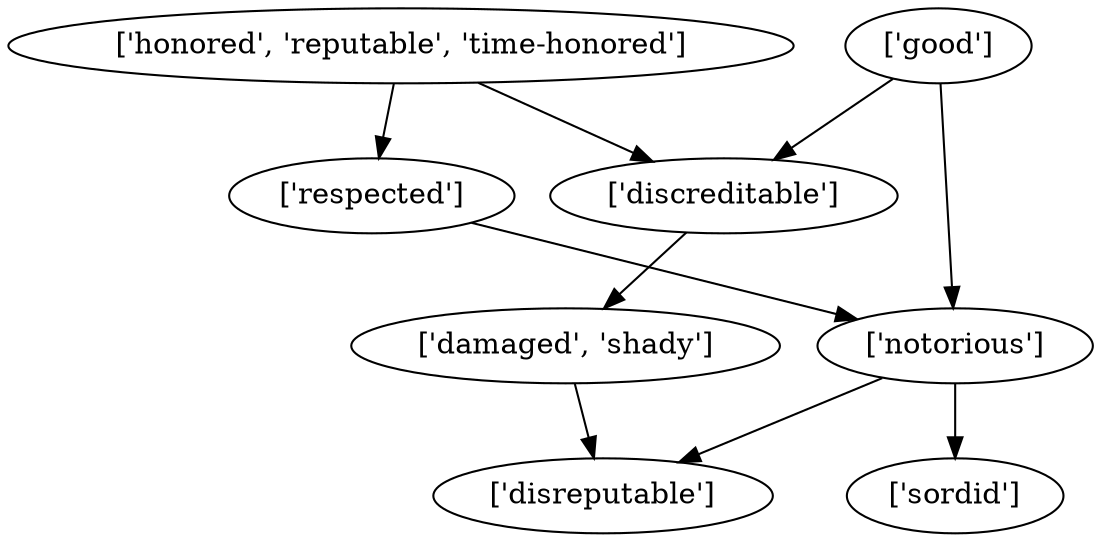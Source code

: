 strict digraph  {
	"['damaged', 'shady']" -> "['disreputable']";
	"['good']" -> "['notorious']";
	"['good']" -> "['discreditable']";
	"['notorious']" -> "['disreputable']";
	"['notorious']" -> "['sordid']";
	"['discreditable']" -> "['damaged', 'shady']";
	"['respected']" -> "['notorious']";
	"['honored', 'reputable', 'time-honored']" -> "['discreditable']";
	"['honored', 'reputable', 'time-honored']" -> "['respected']";
}
